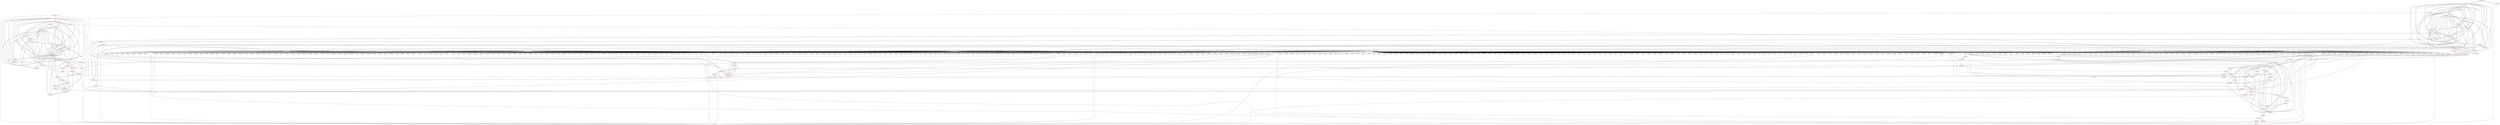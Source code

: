 graph {
	570 [label="(570) T11_T1" color=red]
	582 [label="(582) R24_T1"]
	579 [label="(579) R28_T1"]
	586 [label="(586) R32_t1"]
	571 [label="(571) T12_T1" color=red]
	587 [label="(587) R33_T1"]
	580 [label="(580) R29_T1"]
	581 [label="(581) R25_T1"]
	572 [label="(572) T13_T1" color=red]
	584 [label="(584) R30_T1"]
	588 [label="(588) R34_T1"]
	583 [label="(583) R26_T1"]
	573 [label="(573) T14_T1" color=red]
	585 [label="(585) R31_T1"]
	599 [label="(599) R51_P1"]
	608 [label="(608) R50_P1"]
	576 [label="(576) T17_T1"]
	589 [label="(589) R35_T1"]
	575 [label="(575) T16_T1"]
	574 [label="(574) T15_T1"]
	574 [label="(574) T15_T1" color=red]
	586 [label="(586) R32_t1"]
	599 [label="(599) R51_P1"]
	608 [label="(608) R50_P1"]
	576 [label="(576) T17_T1"]
	589 [label="(589) R35_T1"]
	575 [label="(575) T16_T1"]
	573 [label="(573) T14_T1"]
	575 [label="(575) T16_T1" color=red]
	587 [label="(587) R33_T1"]
	599 [label="(599) R51_P1"]
	608 [label="(608) R50_P1"]
	576 [label="(576) T17_T1"]
	589 [label="(589) R35_T1"]
	574 [label="(574) T15_T1"]
	573 [label="(573) T14_T1"]
	576 [label="(576) T17_T1" color=red]
	588 [label="(588) R34_T1"]
	599 [label="(599) R51_P1"]
	608 [label="(608) R50_P1"]
	589 [label="(589) R35_T1"]
	575 [label="(575) T16_T1"]
	574 [label="(574) T15_T1"]
	573 [label="(573) T14_T1"]
	577 [label="(577) R23_T1" color=red]
	300 [label="(300) F3"]
	569 [label="(569) T10_T1"]
	578 [label="(578) R27_T1" color=red]
	569 [label="(569) T10_T1"]
	585 [label="(585) R31_T1"]
	579 [label="(579) R28_T1" color=red]
	570 [label="(570) T11_T1"]
	586 [label="(586) R32_t1"]
	580 [label="(580) R29_T1" color=red]
	587 [label="(587) R33_T1"]
	571 [label="(571) T12_T1"]
	581 [label="(581) R25_T1" color=red]
	333 [label="(333) DS14"]
	327 [label="(327) R111"]
	571 [label="(571) T12_T1"]
	582 [label="(582) R24_T1" color=red]
	327 [label="(327) R111"]
	308 [label="(308) U28"]
	570 [label="(570) T11_T1"]
	583 [label="(583) R26_T1" color=red]
	12 [label="(12) U1"]
	488 [label="(488) U41"]
	572 [label="(572) T13_T1"]
	584 [label="(584) R30_T1" color=red]
	588 [label="(588) R34_T1"]
	572 [label="(572) T13_T1"]
	585 [label="(585) R31_T1" color=red]
	569 [label="(569) T10_T1"]
	578 [label="(578) R27_T1"]
	573 [label="(573) T14_T1"]
	586 [label="(586) R32_t1" color=red]
	574 [label="(574) T15_T1"]
	570 [label="(570) T11_T1"]
	579 [label="(579) R28_T1"]
	587 [label="(587) R33_T1" color=red]
	575 [label="(575) T16_T1"]
	580 [label="(580) R29_T1"]
	571 [label="(571) T12_T1"]
	588 [label="(588) R34_T1" color=red]
	576 [label="(576) T17_T1"]
	584 [label="(584) R30_T1"]
	572 [label="(572) T13_T1"]
	589 [label="(589) R35_T1" color=red]
	590 [label="(590) R35_T1_T"]
	599 [label="(599) R51_P1"]
	608 [label="(608) R50_P1"]
	576 [label="(576) T17_T1"]
	575 [label="(575) T16_T1"]
	574 [label="(574) T15_T1"]
	573 [label="(573) T14_T1"]
	590 [label="(590) R35_T1_T" color=red]
	589 [label="(589) R35_T1"]
	591 [label="(591) T23_P1" color=red]
	601 [label="(601) R48_P1"]
	604 [label="(604) R43_P1"]
	592 [label="(592) T24_P1"]
	597 [label="(597) R44_P1"]
	592 [label="(592) T24_P1" color=red]
	598 [label="(598) R46_P1"]
	591 [label="(591) T23_P1"]
	593 [label="(593) T27_P1" color=red]
	599 [label="(599) R51_P1"]
	594 [label="(594) T28_P1"]
	602 [label="(602) R53_P1"]
	605 [label="(605) R49_P1"]
	594 [label="(594) T28_P1" color=red]
	600 [label="(600) R52_P1"]
	593 [label="(593) T27_P1"]
	595 [label="(595) T25_P1" color=red]
	596 [label="(596) T29_P1"]
	601 [label="(601) R48_P1"]
	603 [label="(603) R45_P1"]
	246 [label="(246) J5"]
	596 [label="(596) T29_P1" color=red]
	595 [label="(595) T25_P1"]
	602 [label="(602) R53_P1"]
	597 [label="(597) R44_P1" color=red]
	12 [label="(12) U1"]
	591 [label="(591) T23_P1"]
	598 [label="(598) R46_P1" color=red]
	606 [label="(606) T26_P1"]
	607 [label="(607) R47_P1"]
	592 [label="(592) T24_P1"]
	599 [label="(599) R51_P1" color=red]
	593 [label="(593) T27_P1"]
	608 [label="(608) R50_P1"]
	576 [label="(576) T17_T1"]
	589 [label="(589) R35_T1"]
	575 [label="(575) T16_T1"]
	574 [label="(574) T15_T1"]
	573 [label="(573) T14_T1"]
	600 [label="(600) R52_P1" color=red]
	269 [label="(269) DS3"]
	271 [label="(271) R94"]
	594 [label="(594) T28_P1"]
	601 [label="(601) R48_P1" color=red]
	595 [label="(595) T25_P1"]
	591 [label="(591) T23_P1"]
	604 [label="(604) R43_P1"]
	602 [label="(602) R53_P1" color=red]
	596 [label="(596) T29_P1"]
	593 [label="(593) T27_P1"]
	605 [label="(605) R49_P1"]
	603 [label="(603) R45_P1" color=red]
	595 [label="(595) T25_P1"]
	246 [label="(246) J5"]
	604 [label="(604) R43_P1" color=red]
	601 [label="(601) R48_P1"]
	591 [label="(591) T23_P1"]
	605 [label="(605) R49_P1" color=red]
	593 [label="(593) T27_P1"]
	602 [label="(602) R53_P1"]
	606 [label="(606) T26_P1" color=red]
	608 [label="(608) R50_P1"]
	598 [label="(598) R46_P1"]
	607 [label="(607) R47_P1"]
	607 [label="(607) R47_P1" color=red]
	606 [label="(606) T26_P1"]
	598 [label="(598) R46_P1"]
	608 [label="(608) R50_P1" color=red]
	606 [label="(606) T26_P1"]
	599 [label="(599) R51_P1"]
	576 [label="(576) T17_T1"]
	589 [label="(589) R35_T1"]
	575 [label="(575) T16_T1"]
	574 [label="(574) T15_T1"]
	573 [label="(573) T14_T1"]
	609 [label="(609) T10_T1_2" color=red]
	617 [label="(617) R23_T1_2"]
	625 [label="(625) R31_T1_2"]
	618 [label="(618) R27_T1_2"]
	615 [label="(615) T16_T1_2"]
	616 [label="(616) T17_T1_2"]
	614 [label="(614) T15_T1_2"]
	611 [label="(611) T12_T1_2"]
	613 [label="(613) T14_T1_2"]
	612 [label="(612) T13_T1_2"]
	610 [label="(610) T11_T1_2"]
	610 [label="(610) T11_T1_2" color=red]
	622 [label="(622) R24_T1_2"]
	630 [label="(630) R28_T1_T_2"]
	626 [label="(626) R32_t1_2"]
	609 [label="(609) T10_T1_2"]
	615 [label="(615) T16_T1_2"]
	616 [label="(616) T17_T1_2"]
	614 [label="(614) T15_T1_2"]
	611 [label="(611) T12_T1_2"]
	613 [label="(613) T14_T1_2"]
	612 [label="(612) T13_T1_2"]
	611 [label="(611) T12_T1_2" color=red]
	627 [label="(627) R33_T1_2"]
	620 [label="(620) R29_T1_2"]
	621 [label="(621) R25_T1_2"]
	609 [label="(609) T10_T1_2"]
	615 [label="(615) T16_T1_2"]
	616 [label="(616) T17_T1_2"]
	614 [label="(614) T15_T1_2"]
	613 [label="(613) T14_T1_2"]
	612 [label="(612) T13_T1_2"]
	610 [label="(610) T11_T1_2"]
	612 [label="(612) T13_T1_2" color=red]
	624 [label="(624) R30_T1_2"]
	628 [label="(628) R34_T1_2"]
	623 [label="(623) R26_T1_2"]
	609 [label="(609) T10_T1_2"]
	615 [label="(615) T16_T1_2"]
	616 [label="(616) T17_T1_2"]
	614 [label="(614) T15_T1_2"]
	611 [label="(611) T12_T1_2"]
	613 [label="(613) T14_T1_2"]
	610 [label="(610) T11_T1_2"]
	613 [label="(613) T14_T1_2" color=red]
	609 [label="(609) T10_T1_2"]
	615 [label="(615) T16_T1_2"]
	616 [label="(616) T17_T1_2"]
	614 [label="(614) T15_T1_2"]
	611 [label="(611) T12_T1_2"]
	612 [label="(612) T13_T1_2"]
	610 [label="(610) T11_T1_2"]
	625 [label="(625) R31_T1_2"]
	639 [label="(639) R51_P1_2"]
	648 [label="(648) R50_P1_2"]
	629 [label="(629) R35_T1_2"]
	614 [label="(614) T15_T1_2" color=red]
	626 [label="(626) R32_t1_2"]
	609 [label="(609) T10_T1_2"]
	615 [label="(615) T16_T1_2"]
	616 [label="(616) T17_T1_2"]
	611 [label="(611) T12_T1_2"]
	613 [label="(613) T14_T1_2"]
	612 [label="(612) T13_T1_2"]
	610 [label="(610) T11_T1_2"]
	639 [label="(639) R51_P1_2"]
	648 [label="(648) R50_P1_2"]
	629 [label="(629) R35_T1_2"]
	615 [label="(615) T16_T1_2" color=red]
	627 [label="(627) R33_T1_2"]
	609 [label="(609) T10_T1_2"]
	616 [label="(616) T17_T1_2"]
	614 [label="(614) T15_T1_2"]
	611 [label="(611) T12_T1_2"]
	613 [label="(613) T14_T1_2"]
	612 [label="(612) T13_T1_2"]
	610 [label="(610) T11_T1_2"]
	639 [label="(639) R51_P1_2"]
	648 [label="(648) R50_P1_2"]
	629 [label="(629) R35_T1_2"]
	616 [label="(616) T17_T1_2" color=red]
	628 [label="(628) R34_T1_2"]
	609 [label="(609) T10_T1_2"]
	615 [label="(615) T16_T1_2"]
	614 [label="(614) T15_T1_2"]
	611 [label="(611) T12_T1_2"]
	613 [label="(613) T14_T1_2"]
	612 [label="(612) T13_T1_2"]
	610 [label="(610) T11_T1_2"]
	639 [label="(639) R51_P1_2"]
	648 [label="(648) R50_P1_2"]
	629 [label="(629) R35_T1_2"]
	617 [label="(617) R23_T1_2" color=red]
	197 [label="(197) J2"]
	198 [label="(198) J3"]
	609 [label="(609) T10_T1_2"]
	618 [label="(618) R27_T1_2" color=red]
	624 [label="(624) R30_T1_2"]
	629 [label="(629) R35_T1_2"]
	620 [label="(620) R29_T1_2"]
	619 [label="(619) R28_T1_2"]
	609 [label="(609) T10_T1_2"]
	625 [label="(625) R31_T1_2"]
	619 [label="(619) R28_T1_2" color=red]
	624 [label="(624) R30_T1_2"]
	629 [label="(629) R35_T1_2"]
	620 [label="(620) R29_T1_2"]
	618 [label="(618) R27_T1_2"]
	630 [label="(630) R28_T1_T_2"]
	620 [label="(620) R29_T1_2" color=red]
	624 [label="(624) R30_T1_2"]
	629 [label="(629) R35_T1_2"]
	619 [label="(619) R28_T1_2"]
	618 [label="(618) R27_T1_2"]
	627 [label="(627) R33_T1_2"]
	611 [label="(611) T12_T1_2"]
	621 [label="(621) R25_T1_2" color=red]
	42 [label="(42) R30"]
	11 [label="(11) U3"]
	611 [label="(611) T12_T1_2"]
	622 [label="(622) R24_T1_2" color=red]
	246 [label="(246) J5"]
	12 [label="(12) U1"]
	610 [label="(610) T11_T1_2"]
	623 [label="(623) R26_T1_2" color=red]
	503 [label="(503) U43"]
	612 [label="(612) T13_T1_2"]
	624 [label="(624) R30_T1_2" color=red]
	629 [label="(629) R35_T1_2"]
	620 [label="(620) R29_T1_2"]
	619 [label="(619) R28_T1_2"]
	618 [label="(618) R27_T1_2"]
	628 [label="(628) R34_T1_2"]
	612 [label="(612) T13_T1_2"]
	625 [label="(625) R31_T1_2" color=red]
	609 [label="(609) T10_T1_2"]
	618 [label="(618) R27_T1_2"]
	613 [label="(613) T14_T1_2"]
	626 [label="(626) R32_t1_2" color=red]
	614 [label="(614) T15_T1_2"]
	610 [label="(610) T11_T1_2"]
	630 [label="(630) R28_T1_T_2"]
	627 [label="(627) R33_T1_2" color=red]
	615 [label="(615) T16_T1_2"]
	620 [label="(620) R29_T1_2"]
	611 [label="(611) T12_T1_2"]
	628 [label="(628) R34_T1_2" color=red]
	616 [label="(616) T17_T1_2"]
	624 [label="(624) R30_T1_2"]
	612 [label="(612) T13_T1_2"]
	629 [label="(629) R35_T1_2" color=red]
	624 [label="(624) R30_T1_2"]
	620 [label="(620) R29_T1_2"]
	619 [label="(619) R28_T1_2"]
	618 [label="(618) R27_T1_2"]
	639 [label="(639) R51_P1_2"]
	648 [label="(648) R50_P1_2"]
	616 [label="(616) T17_T1_2"]
	615 [label="(615) T16_T1_2"]
	614 [label="(614) T15_T1_2"]
	613 [label="(613) T14_T1_2"]
	630 [label="(630) R28_T1_T_2" color=red]
	610 [label="(610) T11_T1_2"]
	626 [label="(626) R32_t1_2"]
	619 [label="(619) R28_T1_2"]
	631 [label="(631) T23_P1_2" color=red]
	641 [label="(641) R48_P1_2"]
	644 [label="(644) R43_P1_2"]
	632 [label="(632) T24_P1_2"]
	637 [label="(637) R44_P1_2"]
	632 [label="(632) T24_P1_2" color=red]
	646 [label="(646) T26_P1_2"]
	636 [label="(636) T29_P1_2"]
	634 [label="(634) T28_P1_2"]
	638 [label="(638) R46_P1_2"]
	631 [label="(631) T23_P1_2"]
	633 [label="(633) T27_P1_2" color=red]
	639 [label="(639) R51_P1_2"]
	634 [label="(634) T28_P1_2"]
	642 [label="(642) R53_P1_2"]
	645 [label="(645) R49_P1_2"]
	634 [label="(634) T28_P1_2" color=red]
	646 [label="(646) T26_P1_2"]
	632 [label="(632) T24_P1_2"]
	636 [label="(636) T29_P1_2"]
	640 [label="(640) R52_P1_2"]
	633 [label="(633) T27_P1_2"]
	635 [label="(635) T25_P1_2" color=red]
	636 [label="(636) T29_P1_2"]
	641 [label="(641) R48_P1_2"]
	643 [label="(643) R45_P1_2"]
	246 [label="(246) J5"]
	636 [label="(636) T29_P1_2" color=red]
	646 [label="(646) T26_P1_2"]
	632 [label="(632) T24_P1_2"]
	634 [label="(634) T28_P1_2"]
	635 [label="(635) T25_P1_2"]
	642 [label="(642) R53_P1_2"]
	637 [label="(637) R44_P1_2" color=red]
	275 [label="(275) J20"]
	631 [label="(631) T23_P1_2"]
	638 [label="(638) R46_P1_2" color=red]
	646 [label="(646) T26_P1_2"]
	647 [label="(647) R47_P1_2"]
	632 [label="(632) T24_P1_2"]
	639 [label="(639) R51_P1_2" color=red]
	633 [label="(633) T27_P1_2"]
	648 [label="(648) R50_P1_2"]
	616 [label="(616) T17_T1_2"]
	629 [label="(629) R35_T1_2"]
	615 [label="(615) T16_T1_2"]
	614 [label="(614) T15_T1_2"]
	613 [label="(613) T14_T1_2"]
	640 [label="(640) R52_P1_2" color=red]
	246 [label="(246) J5"]
	12 [label="(12) U1"]
	634 [label="(634) T28_P1_2"]
	641 [label="(641) R48_P1_2" color=red]
	635 [label="(635) T25_P1_2"]
	631 [label="(631) T23_P1_2"]
	644 [label="(644) R43_P1_2"]
	642 [label="(642) R53_P1_2" color=red]
	636 [label="(636) T29_P1_2"]
	633 [label="(633) T27_P1_2"]
	645 [label="(645) R49_P1_2"]
	643 [label="(643) R45_P1_2" color=red]
	647 [label="(647) R47_P1_2"]
	644 [label="(644) R43_P1_2"]
	645 [label="(645) R49_P1_2"]
	635 [label="(635) T25_P1_2"]
	246 [label="(246) J5"]
	644 [label="(644) R43_P1_2" color=red]
	641 [label="(641) R48_P1_2"]
	631 [label="(631) T23_P1_2"]
	647 [label="(647) R47_P1_2"]
	643 [label="(643) R45_P1_2"]
	645 [label="(645) R49_P1_2"]
	645 [label="(645) R49_P1_2" color=red]
	647 [label="(647) R47_P1_2"]
	643 [label="(643) R45_P1_2"]
	644 [label="(644) R43_P1_2"]
	633 [label="(633) T27_P1_2"]
	642 [label="(642) R53_P1_2"]
	646 [label="(646) T26_P1_2" color=red]
	648 [label="(648) R50_P1_2"]
	632 [label="(632) T24_P1_2"]
	636 [label="(636) T29_P1_2"]
	634 [label="(634) T28_P1_2"]
	638 [label="(638) R46_P1_2"]
	647 [label="(647) R47_P1_2"]
	647 [label="(647) R47_P1_2" color=red]
	643 [label="(643) R45_P1_2"]
	644 [label="(644) R43_P1_2"]
	645 [label="(645) R49_P1_2"]
	646 [label="(646) T26_P1_2"]
	638 [label="(638) R46_P1_2"]
	648 [label="(648) R50_P1_2" color=red]
	646 [label="(646) T26_P1_2"]
	639 [label="(639) R51_P1_2"]
	616 [label="(616) T17_T1_2"]
	629 [label="(629) R35_T1_2"]
	615 [label="(615) T16_T1_2"]
	614 [label="(614) T15_T1_2"]
	613 [label="(613) T14_T1_2"]
	649 [label="(649) T10_T1_3" color=red]
	657 [label="(657) R23_T1_3"]
	665 [label="(665) R31_T1_3"]
	658 [label="(658) R27_T1_3"]
	655 [label="(655) T16_T1_3"]
	656 [label="(656) T17_T1_3"]
	654 [label="(654) T15_T1_3"]
	651 [label="(651) T12_T1_3"]
	653 [label="(653) T14_T1_3"]
	652 [label="(652) T13_T1_3"]
	650 [label="(650) T11_T1_3"]
	650 [label="(650) T11_T1_3" color=red]
	662 [label="(662) R24_T1_3"]
	659 [label="(659) R28_T1_3"]
	666 [label="(666) R32_t1_3"]
	649 [label="(649) T10_T1_3"]
	655 [label="(655) T16_T1_3"]
	656 [label="(656) T17_T1_3"]
	654 [label="(654) T15_T1_3"]
	651 [label="(651) T12_T1_3"]
	653 [label="(653) T14_T1_3"]
	652 [label="(652) T13_T1_3"]
	651 [label="(651) T12_T1_3" color=red]
	667 [label="(667) R33_T1_3"]
	660 [label="(660) R29_T1_3"]
	661 [label="(661) R25_T1_3"]
	649 [label="(649) T10_T1_3"]
	655 [label="(655) T16_T1_3"]
	656 [label="(656) T17_T1_3"]
	654 [label="(654) T15_T1_3"]
	653 [label="(653) T14_T1_3"]
	652 [label="(652) T13_T1_3"]
	650 [label="(650) T11_T1_3"]
	652 [label="(652) T13_T1_3" color=red]
	664 [label="(664) R30_T1_3"]
	668 [label="(668) R34_T1_3"]
	663 [label="(663) R26_T1_3"]
	649 [label="(649) T10_T1_3"]
	655 [label="(655) T16_T1_3"]
	656 [label="(656) T17_T1_3"]
	654 [label="(654) T15_T1_3"]
	651 [label="(651) T12_T1_3"]
	653 [label="(653) T14_T1_3"]
	650 [label="(650) T11_T1_3"]
	653 [label="(653) T14_T1_3" color=red]
	649 [label="(649) T10_T1_3"]
	655 [label="(655) T16_T1_3"]
	656 [label="(656) T17_T1_3"]
	654 [label="(654) T15_T1_3"]
	651 [label="(651) T12_T1_3"]
	652 [label="(652) T13_T1_3"]
	650 [label="(650) T11_T1_3"]
	665 [label="(665) R31_T1_3"]
	679 [label="(679) R51_P1_3"]
	688 [label="(688) R50_P1_3"]
	669 [label="(669) R35_T1_3"]
	654 [label="(654) T15_T1_3" color=red]
	666 [label="(666) R32_t1_3"]
	649 [label="(649) T10_T1_3"]
	655 [label="(655) T16_T1_3"]
	656 [label="(656) T17_T1_3"]
	651 [label="(651) T12_T1_3"]
	653 [label="(653) T14_T1_3"]
	652 [label="(652) T13_T1_3"]
	650 [label="(650) T11_T1_3"]
	679 [label="(679) R51_P1_3"]
	688 [label="(688) R50_P1_3"]
	669 [label="(669) R35_T1_3"]
	655 [label="(655) T16_T1_3" color=red]
	667 [label="(667) R33_T1_3"]
	649 [label="(649) T10_T1_3"]
	656 [label="(656) T17_T1_3"]
	654 [label="(654) T15_T1_3"]
	651 [label="(651) T12_T1_3"]
	653 [label="(653) T14_T1_3"]
	652 [label="(652) T13_T1_3"]
	650 [label="(650) T11_T1_3"]
	679 [label="(679) R51_P1_3"]
	688 [label="(688) R50_P1_3"]
	669 [label="(669) R35_T1_3"]
	656 [label="(656) T17_T1_3" color=red]
	668 [label="(668) R34_T1_3"]
	649 [label="(649) T10_T1_3"]
	655 [label="(655) T16_T1_3"]
	654 [label="(654) T15_T1_3"]
	651 [label="(651) T12_T1_3"]
	653 [label="(653) T14_T1_3"]
	652 [label="(652) T13_T1_3"]
	650 [label="(650) T11_T1_3"]
	679 [label="(679) R51_P1_3"]
	688 [label="(688) R50_P1_3"]
	669 [label="(669) R35_T1_3"]
	657 [label="(657) R23_T1_3" color=red]
	12 [label="(12) U1"]
	484 [label="(484) U45"]
	649 [label="(649) T10_T1_3"]
	658 [label="(658) R27_T1_3" color=red]
	664 [label="(664) R30_T1_3"]
	669 [label="(669) R35_T1_3"]
	660 [label="(660) R29_T1_3"]
	670 [label="(670) R28_T1_T_3"]
	649 [label="(649) T10_T1_3"]
	665 [label="(665) R31_T1_3"]
	659 [label="(659) R28_T1_3" color=red]
	650 [label="(650) T11_T1_3"]
	666 [label="(666) R32_t1_3"]
	670 [label="(670) R28_T1_T_3"]
	660 [label="(660) R29_T1_3" color=red]
	664 [label="(664) R30_T1_3"]
	669 [label="(669) R35_T1_3"]
	670 [label="(670) R28_T1_T_3"]
	658 [label="(658) R27_T1_3"]
	667 [label="(667) R33_T1_3"]
	651 [label="(651) T12_T1_3"]
	661 [label="(661) R25_T1_3" color=red]
	484 [label="(484) U45"]
	526 [label="(526) R146"]
	651 [label="(651) T12_T1_3"]
	662 [label="(662) R24_T1_3" color=red]
	502 [label="(502) R135"]
	488 [label="(488) U41"]
	650 [label="(650) T11_T1_3"]
	663 [label="(663) R26_T1_3" color=red]
	246 [label="(246) J5"]
	12 [label="(12) U1"]
	652 [label="(652) T13_T1_3"]
	664 [label="(664) R30_T1_3" color=red]
	669 [label="(669) R35_T1_3"]
	660 [label="(660) R29_T1_3"]
	670 [label="(670) R28_T1_T_3"]
	658 [label="(658) R27_T1_3"]
	668 [label="(668) R34_T1_3"]
	652 [label="(652) T13_T1_3"]
	665 [label="(665) R31_T1_3" color=red]
	649 [label="(649) T10_T1_3"]
	658 [label="(658) R27_T1_3"]
	653 [label="(653) T14_T1_3"]
	666 [label="(666) R32_t1_3" color=red]
	654 [label="(654) T15_T1_3"]
	650 [label="(650) T11_T1_3"]
	659 [label="(659) R28_T1_3"]
	667 [label="(667) R33_T1_3" color=red]
	655 [label="(655) T16_T1_3"]
	660 [label="(660) R29_T1_3"]
	651 [label="(651) T12_T1_3"]
	668 [label="(668) R34_T1_3" color=red]
	656 [label="(656) T17_T1_3"]
	664 [label="(664) R30_T1_3"]
	652 [label="(652) T13_T1_3"]
	669 [label="(669) R35_T1_3" color=red]
	664 [label="(664) R30_T1_3"]
	660 [label="(660) R29_T1_3"]
	670 [label="(670) R28_T1_T_3"]
	658 [label="(658) R27_T1_3"]
	679 [label="(679) R51_P1_3"]
	688 [label="(688) R50_P1_3"]
	656 [label="(656) T17_T1_3"]
	655 [label="(655) T16_T1_3"]
	654 [label="(654) T15_T1_3"]
	653 [label="(653) T14_T1_3"]
	670 [label="(670) R28_T1_T_3" color=red]
	664 [label="(664) R30_T1_3"]
	669 [label="(669) R35_T1_3"]
	660 [label="(660) R29_T1_3"]
	658 [label="(658) R27_T1_3"]
	659 [label="(659) R28_T1_3"]
	671 [label="(671) T23_P1_3" color=red]
	681 [label="(681) R48_P1_3"]
	684 [label="(684) R43_P1_3"]
	672 [label="(672) T24_P1_3"]
	677 [label="(677) R44_P1_3"]
	672 [label="(672) T24_P1_3" color=red]
	686 [label="(686) T26_P1_3"]
	676 [label="(676) T29_P1_3"]
	674 [label="(674) T28_P1_3"]
	678 [label="(678) R46_P1_3"]
	671 [label="(671) T23_P1_3"]
	673 [label="(673) T27_P1_3" color=red]
	679 [label="(679) R51_P1_3"]
	674 [label="(674) T28_P1_3"]
	682 [label="(682) R53_P1_3"]
	685 [label="(685) R49_P1_3"]
	674 [label="(674) T28_P1_3" color=red]
	686 [label="(686) T26_P1_3"]
	672 [label="(672) T24_P1_3"]
	676 [label="(676) T29_P1_3"]
	680 [label="(680) R52_P1_3"]
	673 [label="(673) T27_P1_3"]
	675 [label="(675) T25_P1_3" color=red]
	676 [label="(676) T29_P1_3"]
	681 [label="(681) R48_P1_3"]
	683 [label="(683) R45_P1_3"]
	246 [label="(246) J5"]
	676 [label="(676) T29_P1_3" color=red]
	686 [label="(686) T26_P1_3"]
	672 [label="(672) T24_P1_3"]
	674 [label="(674) T28_P1_3"]
	675 [label="(675) T25_P1_3"]
	682 [label="(682) R53_P1_3"]
	677 [label="(677) R44_P1_3" color=red]
	12 [label="(12) U1"]
	671 [label="(671) T23_P1_3"]
	678 [label="(678) R46_P1_3" color=red]
	686 [label="(686) T26_P1_3"]
	687 [label="(687) R47_P1_3"]
	672 [label="(672) T24_P1_3"]
	679 [label="(679) R51_P1_3" color=red]
	673 [label="(673) T27_P1_3"]
	688 [label="(688) R50_P1_3"]
	656 [label="(656) T17_T1_3"]
	669 [label="(669) R35_T1_3"]
	655 [label="(655) T16_T1_3"]
	654 [label="(654) T15_T1_3"]
	653 [label="(653) T14_T1_3"]
	680 [label="(680) R52_P1_3" color=red]
	35 [label="(35) R26"]
	12 [label="(12) U1"]
	10 [label="(10) U2"]
	11 [label="(11) U3"]
	674 [label="(674) T28_P1_3"]
	681 [label="(681) R48_P1_3" color=red]
	675 [label="(675) T25_P1_3"]
	671 [label="(671) T23_P1_3"]
	684 [label="(684) R43_P1_3"]
	682 [label="(682) R53_P1_3" color=red]
	676 [label="(676) T29_P1_3"]
	673 [label="(673) T27_P1_3"]
	685 [label="(685) R49_P1_3"]
	683 [label="(683) R45_P1_3" color=red]
	687 [label="(687) R47_P1_3"]
	684 [label="(684) R43_P1_3"]
	685 [label="(685) R49_P1_3"]
	675 [label="(675) T25_P1_3"]
	246 [label="(246) J5"]
	684 [label="(684) R43_P1_3" color=red]
	681 [label="(681) R48_P1_3"]
	671 [label="(671) T23_P1_3"]
	687 [label="(687) R47_P1_3"]
	683 [label="(683) R45_P1_3"]
	685 [label="(685) R49_P1_3"]
	685 [label="(685) R49_P1_3" color=red]
	687 [label="(687) R47_P1_3"]
	683 [label="(683) R45_P1_3"]
	684 [label="(684) R43_P1_3"]
	673 [label="(673) T27_P1_3"]
	682 [label="(682) R53_P1_3"]
	686 [label="(686) T26_P1_3" color=red]
	688 [label="(688) R50_P1_3"]
	672 [label="(672) T24_P1_3"]
	676 [label="(676) T29_P1_3"]
	674 [label="(674) T28_P1_3"]
	678 [label="(678) R46_P1_3"]
	687 [label="(687) R47_P1_3"]
	687 [label="(687) R47_P1_3" color=red]
	683 [label="(683) R45_P1_3"]
	684 [label="(684) R43_P1_3"]
	685 [label="(685) R49_P1_3"]
	686 [label="(686) T26_P1_3"]
	678 [label="(678) R46_P1_3"]
	688 [label="(688) R50_P1_3" color=red]
	686 [label="(686) T26_P1_3"]
	679 [label="(679) R51_P1_3"]
	656 [label="(656) T17_T1_3"]
	669 [label="(669) R35_T1_3"]
	655 [label="(655) T16_T1_3"]
	654 [label="(654) T15_T1_3"]
	653 [label="(653) T14_T1_3"]
	689 [label="(689) +1.5V" color=red]
	432 [label="(432) C213"]
	433 [label="(433) C215"]
	435 [label="(435) C219"]
	434 [label="(434) C217"]
	410 [label="(410) C232"]
	409 [label="(409) C230"]
	453 [label="(453) C194"]
	452 [label="(452) C190"]
	12 [label="(12) U1"]
	389 [label="(389) C208"]
	44 [label="(44) C40"]
	45 [label="(45) C43"]
	46 [label="(46) C46"]
	47 [label="(47) C49"]
	43 [label="(43) C37"]
	48 [label="(48) C29"]
	408 [label="(408) C228"]
	407 [label="(407) C226"]
	406 [label="(406) C224"]
	405 [label="(405) C222"]
	49 [label="(49) C32"]
	412 [label="(412) C220"]
	411 [label="(411) C234"]
	10 [label="(10) U2"]
	64 [label="(64) C8"]
	11 [label="(11) U3"]
	13 [label="(13) R1"]
	111 [label="(111) U4"]
	68 [label="(68) C11"]
	108 [label="(108) U9"]
	195 [label="(195) J19"]
	101 [label="(101) C4"]
	102 [label="(102) C7"]
	103 [label="(103) C31"]
	104 [label="(104) C34"]
	88 [label="(88) C50"]
	89 [label="(89) C53"]
	90 [label="(90) C30"]
	91 [label="(91) C33"]
	92 [label="(92) C36"]
	93 [label="(93) C39"]
	71 [label="(71) C20"]
	72 [label="(72) C23"]
	78 [label="(78) C15"]
	94 [label="(94) C42"]
	74 [label="(74) C3"]
	75 [label="(75) C6"]
	76 [label="(76) C9"]
	77 [label="(77) C12"]
	73 [label="(73) C26"]
	98 [label="(98) C54"]
	174 [label="(174) C81"]
	59 [label="(59) C1"]
	60 [label="(60) C25"]
	95 [label="(95) C45"]
	96 [label="(96) C48"]
	97 [label="(97) C51"]
	164 [label="(164) L6"]
	58 [label="(58) C5"]
	159 [label="(159) R62"]
	79 [label="(79) C18"]
	80 [label="(80) C21"]
	81 [label="(81) C24"]
	82 [label="(82) C27"]
	83 [label="(83) C35"]
	57 [label="(57) C2"]
	53 [label="(53) C13"]
	85 [label="(85) C41"]
	52 [label="(52) C10"]
	84 [label="(84) C38"]
	70 [label="(70) C17"]
	69 [label="(69) C14"]
	54 [label="(54) C16"]
	55 [label="(55) C19"]
	56 [label="(56) C22"]
	87 [label="(87) C47"]
	86 [label="(86) C44"]
	50 [label="(50) C28"]
	51 [label="(51) C52"]
	690 [label="(690) +1.2V" color=red]
	538 [label="(538) C253"]
	173 [label="(173) C80"]
	552 [label="(552) C211"]
	12 [label="(12) U1"]
	484 [label="(484) U45"]
	533 [label="(533) FB12"]
	540 [label="(540) C255"]
	539 [label="(539) C254"]
	532 [label="(532) FB11"]
	343 [label="(343) R115"]
	163 [label="(163) L4"]
	157 [label="(157) R53"]
	467 [label="(467) C246"]
	468 [label="(468) C247"]
	466 [label="(466) C233"]
	471 [label="(471) C264"]
	470 [label="(470) C260"]
	469 [label="(469) C252"]
	464 [label="(464) C227"]
	450 [label="(450) C178"]
	465 [label="(465) C229"]
	691 [label="(691) +5V" color=red]
	240 [label="(240) C117"]
	234 [label="(234) U13"]
	109 [label="(109) U8"]
	110 [label="(110) U10"]
	182 [label="(182) U7"]
	237 [label="(237) C116"]
	108 [label="(108) U9"]
	504 [label="(504) DS11"]
	288 [label="(288) TH2"]
	503 [label="(503) U43"]
	297 [label="(297) TH1"]
	228 [label="(228) U14"]
	197 [label="(197) J2"]
	137 [label="(137) C86"]
	198 [label="(198) J3"]
	194 [label="(194) C77"]
	133 [label="(133) C66"]
	115 [label="(115) R33"]
	187 [label="(187) C93"]
	132 [label="(132) C65"]
	107 [label="(107) U5"]
	549 [label="(549) C241"]
	212 [label="(212) R66"]
	189 [label="(189) C276"]
	196 [label="(196) J1"]
	584 [label="(584) R30_T1"]
	590 [label="(590) R35_T1_T"]
	580 [label="(580) R29_T1"]
	579 [label="(579) R28_T1"]
	578 [label="(578) R27_T1"]
	607 [label="(607) R47_P1"]
	603 [label="(603) R45_P1"]
	604 [label="(604) R43_P1"]
	605 [label="(605) R49_P1"]
	692 [label="(692) +3.3V" color=red]
	441 [label="(441) C186"]
	442 [label="(442) C188"]
	192 [label="(192) C68"]
	209 [label="(209) U11"]
	446 [label="(446) C206"]
	239 [label="(239) C114"]
	205 [label="(205) C111"]
	204 [label="(204) C110"]
	203 [label="(203) C109"]
	179 [label="(179) C69"]
	180 [label="(180) R31"]
	162 [label="(162) L5"]
	445 [label="(445) C205"]
	155 [label="(155) R60"]
	176 [label="(176) C83"]
	111 [label="(111) U4"]
	12 [label="(12) U1"]
	246 [label="(246) J5"]
	326 [label="(326) U26"]
	328 [label="(328) U27"]
	531 [label="(531) FB10"]
	382 [label="(382) C158"]
	383 [label="(383) C157"]
	384 [label="(384) C121"]
	385 [label="(385) C120"]
	378 [label="(378) C154"]
	267 [label="(267) DS2"]
	266 [label="(266) R92"]
	379 [label="(379) U32"]
	278 [label="(278) C130"]
	376 [label="(376) C152"]
	270 [label="(270) C129"]
	381 [label="(381) C150"]
	373 [label="(373) U34"]
	374 [label="(374) U33"]
	277 [label="(277) C128"]
	276 [label="(276) C119"]
	273 [label="(273) DS4"]
	524 [label="(524) U48"]
	280 [label="(280) U20"]
	507 [label="(507) C237"]
	515 [label="(515) C261"]
	279 [label="(279) U22"]
	281 [label="(281) U21"]
	264 [label="(264) U18"]
	283 [label="(283) C135"]
	517 [label="(517) R149"]
	287 [label="(287) TH3"]
	262 [label="(262) R80"]
	558 [label="(558) U49"]
	560 [label="(560) C266"]
	563 [label="(563) DS12"]
	292 [label="(292) C133"]
	561 [label="(561) DS13"]
	332 [label="(332) C147"]
	248 [label="(248) J6"]
	241 [label="(241) U17"]
	330 [label="(330) C149"]
	550 [label="(550) C209"]
	554 [label="(554) C212"]
	545 [label="(545) C263"]
	322 [label="(322) DS9"]
	318 [label="(318) DS8"]
	250 [label="(250) Q1"]
	547 [label="(547) C259"]
	310 [label="(310) DS7"]
	314 [label="(314) DS10"]
	519 [label="(519) U47"]
	488 [label="(488) U41"]
	494 [label="(494) U46"]
	485 [label="(485) J17"]
	285 [label="(285) C137"]
	493 [label="(493) J18"]
	350 [label="(350) R119"]
	344 [label="(344) U37"]
	357 [label="(357) J7"]
	353 [label="(353) JP4"]
	352 [label="(352) R121"]
	347 [label="(347) C159"]
	346 [label="(346) R117"]
	351 [label="(351) R120"]
	345 [label="(345) R118"]
	217 [label="(217) U12"]
	363 [label="(363) U35"]
	364 [label="(364) U36"]
	348 [label="(348) R130"]
	693 [label="(693) +1.0V" color=red]
	428 [label="(428) C191"]
	399 [label="(399) C162"]
	400 [label="(400) C166"]
	124 [label="(124) R44"]
	134 [label="(134) C78"]
	12 [label="(12) U1"]
	438 [label="(438) C123"]
	439 [label="(439) C125"]
	413 [label="(413) C181"]
	414 [label="(414) C185"]
	415 [label="(415) C189"]
	420 [label="(420) C201"]
	421 [label="(421) C164"]
	416 [label="(416) C193"]
	401 [label="(401) C170"]
	402 [label="(402) C174"]
	135 [label="(135) C79"]
	430 [label="(430) C198"]
	431 [label="(431) C202"]
	427 [label="(427) C187"]
	114 [label="(114) C76"]
	113 [label="(113) L1"]
	429 [label="(429) C195"]
	129 [label="(129) C74"]
	440 [label="(440) C182"]
	422 [label="(422) C168"]
	423 [label="(423) C172"]
	424 [label="(424) C176"]
	425 [label="(425) C179"]
	426 [label="(426) C183"]
	461 [label="(461) C175"]
	456 [label="(456) C127"]
	394 [label="(394) C167"]
	457 [label="(457) C155"]
	458 [label="(458) C160"]
	393 [label="(393) C163"]
	459 [label="(459) C171"]
	460 [label="(460) C173"]
	396 [label="(396) C165"]
	454 [label="(454) C124"]
	455 [label="(455) C126"]
	397 [label="(397) C161"]
	398 [label="(398) C177"]
	694 [label="(694) +1.8V" color=red]
	392 [label="(392) C203"]
	195 [label="(195) J19"]
	451 [label="(451) C184"]
	449 [label="(449) C169"]
	448 [label="(448) C156"]
	447 [label="(447) C207"]
	463 [label="(463) FB7"]
	391 [label="(391) C199"]
	484 [label="(484) U45"]
	508 [label="(508) C239"]
	544 [label="(544) C262"]
	546 [label="(546) C243"]
	486 [label="(486) R131"]
	524 [label="(524) U48"]
	488 [label="(488) U41"]
	496 [label="(496) R133"]
	510 [label="(510) U42"]
	516 [label="(516) C256"]
	12 [label="(12) U1"]
	509 [label="(509) C240"]
	498 [label="(498) C238"]
	279 [label="(279) U22"]
	499 [label="(499) R139"]
	551 [label="(551) C210"]
	291 [label="(291) C132"]
	494 [label="(494) U46"]
	535 [label="(535) C249"]
	521 [label="(521) RP1"]
	534 [label="(534) C248"]
	518 [label="(518) R140"]
	437 [label="(437) C236"]
	436 [label="(436) C235"]
	153 [label="(153) R51"]
	175 [label="(175) C82"]
	390 [label="(390) C231"]
	108 [label="(108) U9"]
	417 [label="(417) C192"]
	418 [label="(418) C196"]
	419 [label="(419) C200"]
	161 [label="(161) L3"]
	395 [label="(395) C180"]
	695 [label="(695) GND" color=red]
	403 [label="(403) C223"]
	402 [label="(402) C174"]
	401 [label="(401) C170"]
	421 [label="(421) C164"]
	419 [label="(419) C200"]
	420 [label="(420) C201"]
	413 [label="(413) C181"]
	414 [label="(414) C185"]
	418 [label="(418) C196"]
	216 [label="(216) R65"]
	415 [label="(415) C189"]
	416 [label="(416) C193"]
	417 [label="(417) C192"]
	424 [label="(424) C176"]
	422 [label="(422) C168"]
	440 [label="(440) C182"]
	211 [label="(211) C269"]
	441 [label="(441) C186"]
	442 [label="(442) C188"]
	443 [label="(443) C197"]
	444 [label="(444) C204"]
	439 [label="(439) C125"]
	423 [label="(423) C172"]
	438 [label="(438) C123"]
	425 [label="(425) C179"]
	426 [label="(426) C183"]
	427 [label="(427) C187"]
	198 [label="(198) J3"]
	428 [label="(428) C191"]
	429 [label="(429) C195"]
	430 [label="(430) C198"]
	431 [label="(431) C202"]
	410 [label="(410) C232"]
	404 [label="(404) C225"]
	411 [label="(411) C234"]
	406 [label="(406) C224"]
	407 [label="(407) C226"]
	408 [label="(408) C228"]
	409 [label="(409) C230"]
	405 [label="(405) C222"]
	434 [label="(434) C217"]
	435 [label="(435) C219"]
	436 [label="(436) C235"]
	437 [label="(437) C236"]
	209 [label="(209) U11"]
	390 [label="(390) C231"]
	215 [label="(215) C275"]
	214 [label="(214) C274"]
	213 [label="(213) C273"]
	412 [label="(412) C220"]
	454 [label="(454) C124"]
	446 [label="(446) C206"]
	447 [label="(447) C207"]
	448 [label="(448) C156"]
	449 [label="(449) C169"]
	450 [label="(450) C178"]
	451 [label="(451) C184"]
	452 [label="(452) C190"]
	204 [label="(204) C110"]
	453 [label="(453) C194"]
	203 [label="(203) C109"]
	462 [label="(462) C122"]
	455 [label="(455) C126"]
	456 [label="(456) C127"]
	197 [label="(197) J2"]
	472 [label="(472) C288"]
	457 [label="(457) C155"]
	458 [label="(458) C160"]
	459 [label="(459) C171"]
	460 [label="(460) C173"]
	461 [label="(461) C175"]
	205 [label="(205) C111"]
	464 [label="(464) C227"]
	465 [label="(465) C229"]
	466 [label="(466) C233"]
	471 [label="(471) C264"]
	467 [label="(467) C246"]
	468 [label="(468) C247"]
	469 [label="(469) C252"]
	470 [label="(470) C260"]
	399 [label="(399) C162"]
	445 [label="(445) C205"]
	433 [label="(433) C215"]
	400 [label="(400) C166"]
	478 [label="(478) C282"]
	475 [label="(475) C285"]
	476 [label="(476) C284"]
	477 [label="(477) C283"]
	479 [label="(479) C281"]
	480 [label="(480) C280"]
	481 [label="(481) C279"]
	482 [label="(482) C278"]
	483 [label="(483) C277"]
	432 [label="(432) C213"]
	473 [label="(473) C287"]
	474 [label="(474) C286"]
	12 [label="(12) U1"]
	175 [label="(175) C82"]
	109 [label="(109) U8"]
	110 [label="(110) U10"]
	184 [label="(184) R50"]
	176 [label="(176) C83"]
	108 [label="(108) U9"]
	107 [label="(107) U5"]
	111 [label="(111) U4"]
	173 [label="(173) C80"]
	389 [label="(389) C208"]
	169 [label="(169) C98"]
	171 [label="(171) C99"]
	172 [label="(172) C102"]
	210 [label="(210) C270"]
	386 [label="(386) C216"]
	387 [label="(387) C218"]
	388 [label="(388) C221"]
	181 [label="(181) C71"]
	182 [label="(182) U7"]
	165 [label="(165) R58"]
	179 [label="(179) C69"]
	151 [label="(151) C88"]
	152 [label="(152) C101"]
	154 [label="(154) R52"]
	174 [label="(174) C81"]
	156 [label="(156) R61"]
	158 [label="(158) R54"]
	160 [label="(160) R63"]
	149 [label="(149) C87"]
	150 [label="(150) C100"]
	332 [label="(332) C147"]
	313 [label="(313) C138"]
	248 [label="(248) J6"]
	331 [label="(331) C146"]
	321 [label="(321) C139"]
	244 [label="(244) J8"]
	317 [label="(317) C141"]
	308 [label="(308) U28"]
	249 [label="(249) JP3"]
	241 [label="(241) U17"]
	329 [label="(329) C148"]
	245 [label="(245) FB4"]
	330 [label="(330) C149"]
	326 [label="(326) U26"]
	325 [label="(325) C140"]
	328 [label="(328) U27"]
	246 [label="(246) J5"]
	247 [label="(247) X1"]
	306 [label="(306) U30"]
	307 [label="(307) U31"]
	302 [label="(302) U29"]
	303 [label="(303) U23"]
	291 [label="(291) C132"]
	292 [label="(292) C133"]
	295 [label="(295) R98"]
	281 [label="(281) U21"]
	294 [label="(294) Q2"]
	286 [label="(286) J10"]
	259 [label="(259) DS6"]
	258 [label="(258) DS5"]
	285 [label="(285) C137"]
	282 [label="(282) C134"]
	264 [label="(264) U18"]
	283 [label="(283) C135"]
	279 [label="(279) U22"]
	280 [label="(280) U20"]
	256 [label="(256) R88"]
	255 [label="(255) C131"]
	290 [label="(290) D5"]
	284 [label="(284) C136"]
	263 [label="(263) SW1"]
	289 [label="(289) D4"]
	366 [label="(366) FB5"]
	235 [label="(235) R75"]
	360 [label="(360) R125"]
	237 [label="(237) C116"]
	238 [label="(238) C118"]
	239 [label="(239) C114"]
	240 [label="(240) C117"]
	234 [label="(234) U13"]
	219 [label="(219) J4"]
	362 [label="(362) FB6"]
	363 [label="(363) U35"]
	364 [label="(364) U36"]
	217 [label="(217) U12"]
	236 [label="(236) C115"]
	218 [label="(218) BT1"]
	379 [label="(379) U32"]
	278 [label="(278) C130"]
	277 [label="(277) C128"]
	276 [label="(276) C119"]
	383 [label="(383) C157"]
	270 [label="(270) C129"]
	381 [label="(381) C150"]
	382 [label="(382) C158"]
	384 [label="(384) C121"]
	385 [label="(385) C120"]
	377 [label="(377) C153"]
	378 [label="(378) C154"]
	269 [label="(269) DS3"]
	373 [label="(373) U34"]
	344 [label="(344) U37"]
	233 [label="(233) C113"]
	232 [label="(232) C112"]
	230 [label="(230) D1"]
	357 [label="(357) J7"]
	228 [label="(228) U14"]
	347 [label="(347) C159"]
	349 [label="(349) J13"]
	353 [label="(353) JP4"]
	354 [label="(354) R122"]
	355 [label="(355) R123"]
	356 [label="(356) R124"]
	374 [label="(374) U33"]
	375 [label="(375) C151"]
	376 [label="(376) C152"]
	11 [label="(11) U3"]
	10 [label="(10) U2"]
	534 [label="(534) C248"]
	543 [label="(543) C265"]
	542 [label="(542) C258"]
	541 [label="(541) C257"]
	540 [label="(540) C255"]
	539 [label="(539) C254"]
	538 [label="(538) C253"]
	537 [label="(537) C251"]
	536 [label="(536) C250"]
	535 [label="(535) C249"]
	42 [label="(42) R30"]
	41 [label="(41) R29"]
	57 [label="(57) C2"]
	53 [label="(53) C13"]
	49 [label="(49) C32"]
	52 [label="(52) C10"]
	54 [label="(54) C16"]
	48 [label="(48) C29"]
	58 [label="(58) C5"]
	516 [label="(516) C256"]
	55 [label="(55) C19"]
	510 [label="(510) U42"]
	515 [label="(515) C261"]
	503 [label="(503) U43"]
	501 [label="(501) C244"]
	47 [label="(47) C49"]
	51 [label="(51) C52"]
	50 [label="(50) C28"]
	78 [label="(78) C15"]
	56 [label="(56) C22"]
	62 [label="(62) C60"]
	68 [label="(68) C11"]
	560 [label="(560) C266"]
	61 [label="(61) C59"]
	92 [label="(92) C36"]
	96 [label="(96) C48"]
	95 [label="(95) C45"]
	94 [label="(94) C42"]
	93 [label="(93) C39"]
	97 [label="(97) C51"]
	91 [label="(91) C33"]
	90 [label="(90) C30"]
	557 [label="(557) R152"]
	89 [label="(89) C53"]
	60 [label="(60) C25"]
	59 [label="(59) C1"]
	558 [label="(558) U49"]
	73 [label="(73) C26"]
	566 [label="(566) Q4"]
	72 [label="(72) C23"]
	71 [label="(71) C20"]
	565 [label="(565) Q3"]
	70 [label="(70) C17"]
	69 [label="(69) C14"]
	74 [label="(74) C3"]
	82 [label="(82) C27"]
	86 [label="(86) C44"]
	85 [label="(85) C41"]
	84 [label="(84) C38"]
	83 [label="(83) C35"]
	81 [label="(81) C24"]
	80 [label="(80) C21"]
	79 [label="(79) C18"]
	99 [label="(99) C61"]
	88 [label="(88) C50"]
	102 [label="(102) C7"]
	106 [label="(106) C58"]
	105 [label="(105) C57"]
	104 [label="(104) C34"]
	103 [label="(103) C31"]
	87 [label="(87) C47"]
	101 [label="(101) C4"]
	100 [label="(100) C62"]
	98 [label="(98) C54"]
	77 [label="(77) C12"]
	76 [label="(76) C9"]
	75 [label="(75) C6"]
	488 [label="(488) U41"]
	494 [label="(494) U46"]
	493 [label="(493) J18"]
	492 [label="(492) D8"]
	491 [label="(491) J16"]
	46 [label="(46) C46"]
	485 [label="(485) J17"]
	45 [label="(45) C43"]
	44 [label="(44) C40"]
	484 [label="(484) U45"]
	495 [label="(495) SW3"]
	497 [label="(497) R138"]
	43 [label="(43) C37"]
	552 [label="(552) C211"]
	556 [label="(556) C245"]
	554 [label="(554) C212"]
	553 [label="(553) C214"]
	551 [label="(551) C210"]
	550 [label="(550) C209"]
	549 [label="(549) C241"]
	548 [label="(548) C242"]
	547 [label="(547) C259"]
	546 [label="(546) C243"]
	545 [label="(545) C263"]
	544 [label="(544) C262"]
	500 [label="(500) FB9"]
	498 [label="(498) C238"]
	509 [label="(509) C240"]
	508 [label="(508) C239"]
	507 [label="(507) C237"]
	506 [label="(506) R136"]
	527 [label="(527) R147"]
	526 [label="(526) R146"]
	528 [label="(528) R148"]
	520 [label="(520) R144"]
	519 [label="(519) U47"]
	524 [label="(524) U48"]
	522 [label="(522) R141"]
	523 [label="(523) R142"]
	128 [label="(128) C67"]
	397 [label="(397) C161"]
	398 [label="(398) C177"]
	391 [label="(391) C199"]
	396 [label="(396) C165"]
	393 [label="(393) C163"]
	394 [label="(394) C167"]
	187 [label="(187) C93"]
	64 [label="(64) C8"]
	121 [label="(121) R42"]
	63 [label="(63) C55"]
	123 [label="(123) R45"]
	196 [label="(196) J1"]
	189 [label="(189) C276"]
	392 [label="(392) C203"]
	125 [label="(125) R40"]
	395 [label="(395) C180"]
	194 [label="(194) C77"]
	190 [label="(190) C96"]
	191 [label="(191) C70"]
	192 [label="(192) C68"]
	193 [label="(193) C90"]
	144 [label="(144) C104"]
	143 [label="(143) C92"]
	142 [label="(142) C103"]
	132 [label="(132) C65"]
	135 [label="(135) C79"]
	134 [label="(134) C78"]
	15 [label="(15) R28"]
	14 [label="(14) R2"]
	133 [label="(133) C66"]
	66 [label="(66) C63"]
	114 [label="(114) C76"]
	112 [label="(112) R59"]
	65 [label="(65) C56"]
	141 [label="(141) C91"]
	137 [label="(137) C86"]
	136 [label="(136) R46"]
	67 [label="(67) C64"]
	140 [label="(140) C85"]
	139 [label="(139) C97"]
	138 [label="(138) C84"]
	116 [label="(116) R34"]
	569 [label="(569) T10_T1"]
	575 [label="(575) T16_T1"]
	576 [label="(576) T17_T1"]
	574 [label="(574) T15_T1"]
	571 [label="(571) T12_T1"]
	573 [label="(573) T14_T1"]
	572 [label="(572) T13_T1"]
	570 [label="(570) T11_T1"]
	606 [label="(606) T26_P1"]
	592 [label="(592) T24_P1"]
	596 [label="(596) T29_P1"]
	594 [label="(594) T28_P1"]
	570 -- 582
	570 -- 579
	570 -- 586
	571 -- 587
	571 -- 580
	571 -- 581
	572 -- 584
	572 -- 588
	572 -- 583
	573 -- 585
	573 -- 599
	573 -- 608
	573 -- 576
	573 -- 589
	573 -- 575
	573 -- 574
	574 -- 586
	574 -- 599
	574 -- 608
	574 -- 576
	574 -- 589
	574 -- 575
	574 -- 573
	575 -- 587
	575 -- 599
	575 -- 608
	575 -- 576
	575 -- 589
	575 -- 574
	575 -- 573
	576 -- 588
	576 -- 599
	576 -- 608
	576 -- 589
	576 -- 575
	576 -- 574
	576 -- 573
	577 -- 300
	577 -- 569
	578 -- 569
	578 -- 585
	579 -- 570
	579 -- 586
	580 -- 587
	580 -- 571
	581 -- 333
	581 -- 327
	581 -- 571
	582 -- 327
	582 -- 308
	582 -- 570
	583 -- 12
	583 -- 488
	583 -- 572
	584 -- 588
	584 -- 572
	585 -- 569
	585 -- 578
	585 -- 573
	586 -- 574
	586 -- 570
	586 -- 579
	587 -- 575
	587 -- 580
	587 -- 571
	588 -- 576
	588 -- 584
	588 -- 572
	589 -- 590
	589 -- 599
	589 -- 608
	589 -- 576
	589 -- 575
	589 -- 574
	589 -- 573
	590 -- 589
	591 -- 601
	591 -- 604
	591 -- 592
	591 -- 597
	592 -- 598
	592 -- 591
	593 -- 599
	593 -- 594
	593 -- 602
	593 -- 605
	594 -- 600
	594 -- 593
	595 -- 596
	595 -- 601
	595 -- 603
	595 -- 246
	596 -- 595
	596 -- 602
	597 -- 12
	597 -- 591
	598 -- 606
	598 -- 607
	598 -- 592
	599 -- 593
	599 -- 608
	599 -- 576
	599 -- 589
	599 -- 575
	599 -- 574
	599 -- 573
	600 -- 269
	600 -- 271
	600 -- 594
	601 -- 595
	601 -- 591
	601 -- 604
	602 -- 596
	602 -- 593
	602 -- 605
	603 -- 595
	603 -- 246
	604 -- 601
	604 -- 591
	605 -- 593
	605 -- 602
	606 -- 608
	606 -- 598
	606 -- 607
	607 -- 606
	607 -- 598
	608 -- 606
	608 -- 599
	608 -- 576
	608 -- 589
	608 -- 575
	608 -- 574
	608 -- 573
	609 -- 617
	609 -- 625
	609 -- 618
	609 -- 615
	609 -- 616
	609 -- 614
	609 -- 611
	609 -- 613
	609 -- 612
	609 -- 610
	610 -- 622
	610 -- 630
	610 -- 626
	610 -- 609
	610 -- 615
	610 -- 616
	610 -- 614
	610 -- 611
	610 -- 613
	610 -- 612
	611 -- 627
	611 -- 620
	611 -- 621
	611 -- 609
	611 -- 615
	611 -- 616
	611 -- 614
	611 -- 613
	611 -- 612
	611 -- 610
	612 -- 624
	612 -- 628
	612 -- 623
	612 -- 609
	612 -- 615
	612 -- 616
	612 -- 614
	612 -- 611
	612 -- 613
	612 -- 610
	613 -- 609
	613 -- 615
	613 -- 616
	613 -- 614
	613 -- 611
	613 -- 612
	613 -- 610
	613 -- 625
	613 -- 639
	613 -- 648
	613 -- 629
	614 -- 626
	614 -- 609
	614 -- 615
	614 -- 616
	614 -- 611
	614 -- 613
	614 -- 612
	614 -- 610
	614 -- 639
	614 -- 648
	614 -- 629
	615 -- 627
	615 -- 609
	615 -- 616
	615 -- 614
	615 -- 611
	615 -- 613
	615 -- 612
	615 -- 610
	615 -- 639
	615 -- 648
	615 -- 629
	616 -- 628
	616 -- 609
	616 -- 615
	616 -- 614
	616 -- 611
	616 -- 613
	616 -- 612
	616 -- 610
	616 -- 639
	616 -- 648
	616 -- 629
	617 -- 197
	617 -- 198
	617 -- 609
	618 -- 624
	618 -- 629
	618 -- 620
	618 -- 619
	618 -- 609
	618 -- 625
	619 -- 624
	619 -- 629
	619 -- 620
	619 -- 618
	619 -- 630
	620 -- 624
	620 -- 629
	620 -- 619
	620 -- 618
	620 -- 627
	620 -- 611
	621 -- 42
	621 -- 11
	621 -- 611
	622 -- 246
	622 -- 12
	622 -- 610
	623 -- 503
	623 -- 612
	624 -- 629
	624 -- 620
	624 -- 619
	624 -- 618
	624 -- 628
	624 -- 612
	625 -- 609
	625 -- 618
	625 -- 613
	626 -- 614
	626 -- 610
	626 -- 630
	627 -- 615
	627 -- 620
	627 -- 611
	628 -- 616
	628 -- 624
	628 -- 612
	629 -- 624
	629 -- 620
	629 -- 619
	629 -- 618
	629 -- 639
	629 -- 648
	629 -- 616
	629 -- 615
	629 -- 614
	629 -- 613
	630 -- 610
	630 -- 626
	630 -- 619
	631 -- 641
	631 -- 644
	631 -- 632
	631 -- 637
	632 -- 646
	632 -- 636
	632 -- 634
	632 -- 638
	632 -- 631
	633 -- 639
	633 -- 634
	633 -- 642
	633 -- 645
	634 -- 646
	634 -- 632
	634 -- 636
	634 -- 640
	634 -- 633
	635 -- 636
	635 -- 641
	635 -- 643
	635 -- 246
	636 -- 646
	636 -- 632
	636 -- 634
	636 -- 635
	636 -- 642
	637 -- 275
	637 -- 631
	638 -- 646
	638 -- 647
	638 -- 632
	639 -- 633
	639 -- 648
	639 -- 616
	639 -- 629
	639 -- 615
	639 -- 614
	639 -- 613
	640 -- 246
	640 -- 12
	640 -- 634
	641 -- 635
	641 -- 631
	641 -- 644
	642 -- 636
	642 -- 633
	642 -- 645
	643 -- 647
	643 -- 644
	643 -- 645
	643 -- 635
	643 -- 246
	644 -- 641
	644 -- 631
	644 -- 647
	644 -- 643
	644 -- 645
	645 -- 647
	645 -- 643
	645 -- 644
	645 -- 633
	645 -- 642
	646 -- 648
	646 -- 632
	646 -- 636
	646 -- 634
	646 -- 638
	646 -- 647
	647 -- 643
	647 -- 644
	647 -- 645
	647 -- 646
	647 -- 638
	648 -- 646
	648 -- 639
	648 -- 616
	648 -- 629
	648 -- 615
	648 -- 614
	648 -- 613
	649 -- 657
	649 -- 665
	649 -- 658
	649 -- 655
	649 -- 656
	649 -- 654
	649 -- 651
	649 -- 653
	649 -- 652
	649 -- 650
	650 -- 662
	650 -- 659
	650 -- 666
	650 -- 649
	650 -- 655
	650 -- 656
	650 -- 654
	650 -- 651
	650 -- 653
	650 -- 652
	651 -- 667
	651 -- 660
	651 -- 661
	651 -- 649
	651 -- 655
	651 -- 656
	651 -- 654
	651 -- 653
	651 -- 652
	651 -- 650
	652 -- 664
	652 -- 668
	652 -- 663
	652 -- 649
	652 -- 655
	652 -- 656
	652 -- 654
	652 -- 651
	652 -- 653
	652 -- 650
	653 -- 649
	653 -- 655
	653 -- 656
	653 -- 654
	653 -- 651
	653 -- 652
	653 -- 650
	653 -- 665
	653 -- 679
	653 -- 688
	653 -- 669
	654 -- 666
	654 -- 649
	654 -- 655
	654 -- 656
	654 -- 651
	654 -- 653
	654 -- 652
	654 -- 650
	654 -- 679
	654 -- 688
	654 -- 669
	655 -- 667
	655 -- 649
	655 -- 656
	655 -- 654
	655 -- 651
	655 -- 653
	655 -- 652
	655 -- 650
	655 -- 679
	655 -- 688
	655 -- 669
	656 -- 668
	656 -- 649
	656 -- 655
	656 -- 654
	656 -- 651
	656 -- 653
	656 -- 652
	656 -- 650
	656 -- 679
	656 -- 688
	656 -- 669
	657 -- 12
	657 -- 484
	657 -- 649
	658 -- 664
	658 -- 669
	658 -- 660
	658 -- 670
	658 -- 649
	658 -- 665
	659 -- 650
	659 -- 666
	659 -- 670
	660 -- 664
	660 -- 669
	660 -- 670
	660 -- 658
	660 -- 667
	660 -- 651
	661 -- 484
	661 -- 526
	661 -- 651
	662 -- 502
	662 -- 488
	662 -- 650
	663 -- 246
	663 -- 12
	663 -- 652
	664 -- 669
	664 -- 660
	664 -- 670
	664 -- 658
	664 -- 668
	664 -- 652
	665 -- 649
	665 -- 658
	665 -- 653
	666 -- 654
	666 -- 650
	666 -- 659
	667 -- 655
	667 -- 660
	667 -- 651
	668 -- 656
	668 -- 664
	668 -- 652
	669 -- 664
	669 -- 660
	669 -- 670
	669 -- 658
	669 -- 679
	669 -- 688
	669 -- 656
	669 -- 655
	669 -- 654
	669 -- 653
	670 -- 664
	670 -- 669
	670 -- 660
	670 -- 658
	670 -- 659
	671 -- 681
	671 -- 684
	671 -- 672
	671 -- 677
	672 -- 686
	672 -- 676
	672 -- 674
	672 -- 678
	672 -- 671
	673 -- 679
	673 -- 674
	673 -- 682
	673 -- 685
	674 -- 686
	674 -- 672
	674 -- 676
	674 -- 680
	674 -- 673
	675 -- 676
	675 -- 681
	675 -- 683
	675 -- 246
	676 -- 686
	676 -- 672
	676 -- 674
	676 -- 675
	676 -- 682
	677 -- 12
	677 -- 671
	678 -- 686
	678 -- 687
	678 -- 672
	679 -- 673
	679 -- 688
	679 -- 656
	679 -- 669
	679 -- 655
	679 -- 654
	679 -- 653
	680 -- 35
	680 -- 12
	680 -- 10
	680 -- 11
	680 -- 674
	681 -- 675
	681 -- 671
	681 -- 684
	682 -- 676
	682 -- 673
	682 -- 685
	683 -- 687
	683 -- 684
	683 -- 685
	683 -- 675
	683 -- 246
	684 -- 681
	684 -- 671
	684 -- 687
	684 -- 683
	684 -- 685
	685 -- 687
	685 -- 683
	685 -- 684
	685 -- 673
	685 -- 682
	686 -- 688
	686 -- 672
	686 -- 676
	686 -- 674
	686 -- 678
	686 -- 687
	687 -- 683
	687 -- 684
	687 -- 685
	687 -- 686
	687 -- 678
	688 -- 686
	688 -- 679
	688 -- 656
	688 -- 669
	688 -- 655
	688 -- 654
	688 -- 653
	689 -- 432
	689 -- 433
	689 -- 435
	689 -- 434
	689 -- 410
	689 -- 409
	689 -- 453
	689 -- 452
	689 -- 12
	689 -- 389
	689 -- 44
	689 -- 45
	689 -- 46
	689 -- 47
	689 -- 43
	689 -- 48
	689 -- 408
	689 -- 407
	689 -- 406
	689 -- 405
	689 -- 49
	689 -- 412
	689 -- 411
	689 -- 10
	689 -- 64
	689 -- 11
	689 -- 13
	689 -- 111
	689 -- 68
	689 -- 108
	689 -- 195
	689 -- 101
	689 -- 102
	689 -- 103
	689 -- 104
	689 -- 88
	689 -- 89
	689 -- 90
	689 -- 91
	689 -- 92
	689 -- 93
	689 -- 71
	689 -- 72
	689 -- 78
	689 -- 94
	689 -- 74
	689 -- 75
	689 -- 76
	689 -- 77
	689 -- 73
	689 -- 98
	689 -- 174
	689 -- 59
	689 -- 60
	689 -- 95
	689 -- 96
	689 -- 97
	689 -- 164
	689 -- 58
	689 -- 159
	689 -- 79
	689 -- 80
	689 -- 81
	689 -- 82
	689 -- 83
	689 -- 57
	689 -- 53
	689 -- 85
	689 -- 52
	689 -- 84
	689 -- 70
	689 -- 69
	689 -- 54
	689 -- 55
	689 -- 56
	689 -- 87
	689 -- 86
	689 -- 50
	689 -- 51
	690 -- 538
	690 -- 173
	690 -- 552
	690 -- 12
	690 -- 484
	690 -- 533
	690 -- 540
	690 -- 539
	690 -- 532
	690 -- 343
	690 -- 163
	690 -- 157
	690 -- 467
	690 -- 468
	690 -- 466
	690 -- 471
	690 -- 470
	690 -- 469
	690 -- 464
	690 -- 450
	690 -- 465
	691 -- 240
	691 -- 234
	691 -- 109
	691 -- 110
	691 -- 182
	691 -- 237
	691 -- 108
	691 -- 504
	691 -- 288
	691 -- 503
	691 -- 297
	691 -- 228
	691 -- 197
	691 -- 137
	691 -- 198
	691 -- 194
	691 -- 133
	691 -- 115
	691 -- 187
	691 -- 132
	691 -- 107
	691 -- 549
	691 -- 212
	691 -- 189
	691 -- 196
	691 -- 584
	691 -- 590
	691 -- 580
	691 -- 579
	691 -- 578
	691 -- 607
	691 -- 603
	691 -- 604
	691 -- 605
	692 -- 441
	692 -- 442
	692 -- 192
	692 -- 209
	692 -- 446
	692 -- 239
	692 -- 205
	692 -- 204
	692 -- 203
	692 -- 179
	692 -- 180
	692 -- 162
	692 -- 445
	692 -- 155
	692 -- 176
	692 -- 111
	692 -- 12
	692 -- 246
	692 -- 326
	692 -- 328
	692 -- 531
	692 -- 382
	692 -- 383
	692 -- 384
	692 -- 385
	692 -- 378
	692 -- 267
	692 -- 266
	692 -- 379
	692 -- 278
	692 -- 376
	692 -- 270
	692 -- 381
	692 -- 373
	692 -- 374
	692 -- 277
	692 -- 276
	692 -- 273
	692 -- 524
	692 -- 280
	692 -- 507
	692 -- 515
	692 -- 279
	692 -- 281
	692 -- 264
	692 -- 283
	692 -- 517
	692 -- 287
	692 -- 262
	692 -- 558
	692 -- 560
	692 -- 563
	692 -- 292
	692 -- 561
	692 -- 332
	692 -- 248
	692 -- 241
	692 -- 330
	692 -- 550
	692 -- 554
	692 -- 545
	692 -- 322
	692 -- 318
	692 -- 250
	692 -- 547
	692 -- 310
	692 -- 314
	692 -- 519
	692 -- 488
	692 -- 494
	692 -- 485
	692 -- 285
	692 -- 493
	692 -- 350
	692 -- 344
	692 -- 357
	692 -- 353
	692 -- 352
	692 -- 347
	692 -- 346
	692 -- 351
	692 -- 345
	692 -- 217
	692 -- 363
	692 -- 364
	692 -- 348
	693 -- 428
	693 -- 399
	693 -- 400
	693 -- 124
	693 -- 134
	693 -- 12
	693 -- 438
	693 -- 439
	693 -- 413
	693 -- 414
	693 -- 415
	693 -- 420
	693 -- 421
	693 -- 416
	693 -- 401
	693 -- 402
	693 -- 135
	693 -- 430
	693 -- 431
	693 -- 427
	693 -- 114
	693 -- 113
	693 -- 429
	693 -- 129
	693 -- 440
	693 -- 422
	693 -- 423
	693 -- 424
	693 -- 425
	693 -- 426
	693 -- 461
	693 -- 456
	693 -- 394
	693 -- 457
	693 -- 458
	693 -- 393
	693 -- 459
	693 -- 460
	693 -- 396
	693 -- 454
	693 -- 455
	693 -- 397
	693 -- 398
	694 -- 392
	694 -- 195
	694 -- 451
	694 -- 449
	694 -- 448
	694 -- 447
	694 -- 463
	694 -- 391
	694 -- 484
	694 -- 508
	694 -- 544
	694 -- 546
	694 -- 486
	694 -- 524
	694 -- 488
	694 -- 496
	694 -- 510
	694 -- 516
	694 -- 12
	694 -- 509
	694 -- 498
	694 -- 279
	694 -- 499
	694 -- 551
	694 -- 291
	694 -- 494
	694 -- 535
	694 -- 521
	694 -- 534
	694 -- 518
	694 -- 437
	694 -- 436
	694 -- 153
	694 -- 175
	694 -- 390
	694 -- 108
	694 -- 417
	694 -- 418
	694 -- 419
	694 -- 161
	694 -- 395
	695 -- 403
	695 -- 402
	695 -- 401
	695 -- 421
	695 -- 419
	695 -- 420
	695 -- 413
	695 -- 414
	695 -- 418
	695 -- 216
	695 -- 415
	695 -- 416
	695 -- 417
	695 -- 424
	695 -- 422
	695 -- 440
	695 -- 211
	695 -- 441
	695 -- 442
	695 -- 443
	695 -- 444
	695 -- 439
	695 -- 423
	695 -- 438
	695 -- 425
	695 -- 426
	695 -- 427
	695 -- 198
	695 -- 428
	695 -- 429
	695 -- 430
	695 -- 431
	695 -- 410
	695 -- 404
	695 -- 411
	695 -- 406
	695 -- 407
	695 -- 408
	695 -- 409
	695 -- 405
	695 -- 434
	695 -- 435
	695 -- 436
	695 -- 437
	695 -- 209
	695 -- 390
	695 -- 215
	695 -- 214
	695 -- 213
	695 -- 412
	695 -- 454
	695 -- 446
	695 -- 447
	695 -- 448
	695 -- 449
	695 -- 450
	695 -- 451
	695 -- 452
	695 -- 204
	695 -- 453
	695 -- 203
	695 -- 462
	695 -- 455
	695 -- 456
	695 -- 197
	695 -- 472
	695 -- 457
	695 -- 458
	695 -- 459
	695 -- 460
	695 -- 461
	695 -- 205
	695 -- 464
	695 -- 465
	695 -- 466
	695 -- 471
	695 -- 467
	695 -- 468
	695 -- 469
	695 -- 470
	695 -- 399
	695 -- 445
	695 -- 433
	695 -- 400
	695 -- 478
	695 -- 475
	695 -- 476
	695 -- 477
	695 -- 479
	695 -- 480
	695 -- 481
	695 -- 482
	695 -- 483
	695 -- 432
	695 -- 473
	695 -- 474
	695 -- 12
	695 -- 175
	695 -- 109
	695 -- 110
	695 -- 184
	695 -- 176
	695 -- 108
	695 -- 107
	695 -- 111
	695 -- 173
	695 -- 389
	695 -- 169
	695 -- 171
	695 -- 172
	695 -- 210
	695 -- 386
	695 -- 387
	695 -- 388
	695 -- 181
	695 -- 182
	695 -- 165
	695 -- 179
	695 -- 151
	695 -- 152
	695 -- 154
	695 -- 174
	695 -- 156
	695 -- 158
	695 -- 160
	695 -- 149
	695 -- 150
	695 -- 332
	695 -- 313
	695 -- 248
	695 -- 331
	695 -- 321
	695 -- 244
	695 -- 317
	695 -- 308
	695 -- 249
	695 -- 241
	695 -- 329
	695 -- 245
	695 -- 330
	695 -- 326
	695 -- 325
	695 -- 328
	695 -- 246
	695 -- 247
	695 -- 306
	695 -- 307
	695 -- 302
	695 -- 303
	695 -- 291
	695 -- 292
	695 -- 295
	695 -- 281
	695 -- 294
	695 -- 286
	695 -- 259
	695 -- 258
	695 -- 285
	695 -- 282
	695 -- 264
	695 -- 283
	695 -- 279
	695 -- 280
	695 -- 256
	695 -- 255
	695 -- 290
	695 -- 284
	695 -- 263
	695 -- 289
	695 -- 366
	695 -- 235
	695 -- 360
	695 -- 237
	695 -- 238
	695 -- 239
	695 -- 240
	695 -- 234
	695 -- 219
	695 -- 362
	695 -- 363
	695 -- 364
	695 -- 217
	695 -- 236
	695 -- 218
	695 -- 379
	695 -- 278
	695 -- 277
	695 -- 276
	695 -- 383
	695 -- 270
	695 -- 381
	695 -- 382
	695 -- 384
	695 -- 385
	695 -- 377
	695 -- 378
	695 -- 269
	695 -- 373
	695 -- 344
	695 -- 233
	695 -- 232
	695 -- 230
	695 -- 357
	695 -- 228
	695 -- 347
	695 -- 349
	695 -- 353
	695 -- 354
	695 -- 355
	695 -- 356
	695 -- 374
	695 -- 375
	695 -- 376
	695 -- 11
	695 -- 10
	695 -- 534
	695 -- 543
	695 -- 542
	695 -- 541
	695 -- 540
	695 -- 539
	695 -- 538
	695 -- 537
	695 -- 536
	695 -- 535
	695 -- 42
	695 -- 41
	695 -- 57
	695 -- 53
	695 -- 49
	695 -- 52
	695 -- 54
	695 -- 48
	695 -- 58
	695 -- 516
	695 -- 55
	695 -- 510
	695 -- 515
	695 -- 503
	695 -- 501
	695 -- 47
	695 -- 51
	695 -- 50
	695 -- 78
	695 -- 56
	695 -- 62
	695 -- 68
	695 -- 560
	695 -- 61
	695 -- 92
	695 -- 96
	695 -- 95
	695 -- 94
	695 -- 93
	695 -- 97
	695 -- 91
	695 -- 90
	695 -- 557
	695 -- 89
	695 -- 60
	695 -- 59
	695 -- 558
	695 -- 73
	695 -- 566
	695 -- 72
	695 -- 71
	695 -- 565
	695 -- 70
	695 -- 69
	695 -- 74
	695 -- 82
	695 -- 86
	695 -- 85
	695 -- 84
	695 -- 83
	695 -- 81
	695 -- 80
	695 -- 79
	695 -- 99
	695 -- 88
	695 -- 102
	695 -- 106
	695 -- 105
	695 -- 104
	695 -- 103
	695 -- 87
	695 -- 101
	695 -- 100
	695 -- 98
	695 -- 77
	695 -- 76
	695 -- 75
	695 -- 488
	695 -- 494
	695 -- 493
	695 -- 492
	695 -- 491
	695 -- 46
	695 -- 485
	695 -- 45
	695 -- 44
	695 -- 484
	695 -- 495
	695 -- 497
	695 -- 43
	695 -- 552
	695 -- 556
	695 -- 554
	695 -- 553
	695 -- 551
	695 -- 550
	695 -- 549
	695 -- 548
	695 -- 547
	695 -- 546
	695 -- 545
	695 -- 544
	695 -- 500
	695 -- 498
	695 -- 509
	695 -- 508
	695 -- 507
	695 -- 506
	695 -- 527
	695 -- 526
	695 -- 528
	695 -- 520
	695 -- 519
	695 -- 524
	695 -- 522
	695 -- 523
	695 -- 128
	695 -- 397
	695 -- 398
	695 -- 391
	695 -- 396
	695 -- 393
	695 -- 394
	695 -- 187
	695 -- 64
	695 -- 121
	695 -- 63
	695 -- 123
	695 -- 196
	695 -- 189
	695 -- 392
	695 -- 125
	695 -- 395
	695 -- 194
	695 -- 190
	695 -- 191
	695 -- 192
	695 -- 193
	695 -- 144
	695 -- 143
	695 -- 142
	695 -- 132
	695 -- 135
	695 -- 134
	695 -- 15
	695 -- 14
	695 -- 133
	695 -- 66
	695 -- 114
	695 -- 112
	695 -- 65
	695 -- 141
	695 -- 137
	695 -- 136
	695 -- 67
	695 -- 140
	695 -- 139
	695 -- 138
	695 -- 116
	695 -- 569
	695 -- 575
	695 -- 576
	695 -- 574
	695 -- 571
	695 -- 573
	695 -- 572
	695 -- 570
	695 -- 606
	695 -- 592
	695 -- 596
	695 -- 594
}